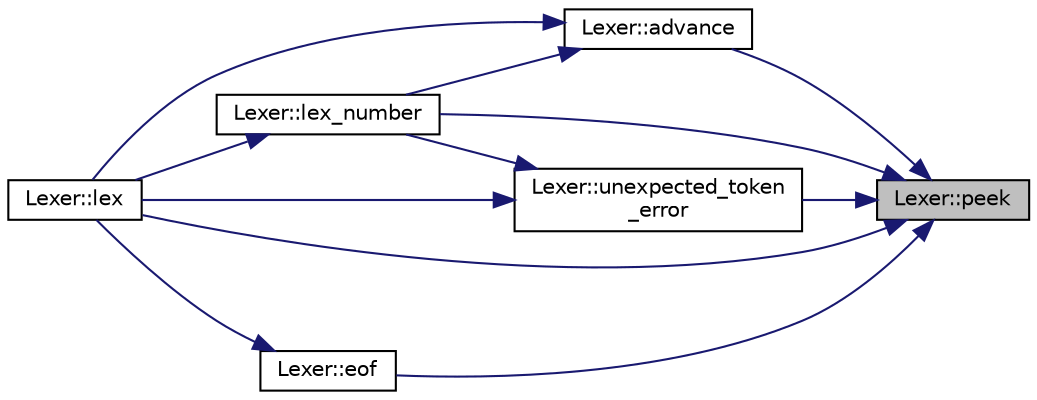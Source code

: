 digraph "Lexer::peek"
{
 // LATEX_PDF_SIZE
  edge [fontname="Helvetica",fontsize="10",labelfontname="Helvetica",labelfontsize="10"];
  node [fontname="Helvetica",fontsize="10",shape=record];
  rankdir="RL";
  Node1 [label="Lexer::peek",height=0.2,width=0.4,color="black", fillcolor="grey75", style="filled", fontcolor="black",tooltip=" "];
  Node1 -> Node2 [dir="back",color="midnightblue",fontsize="10",style="solid"];
  Node2 [label="Lexer::advance",height=0.2,width=0.4,color="black", fillcolor="white", style="filled",URL="$class_lexer.html#aa834f0ff86c9de0ae57ad46f2979eec3",tooltip=" "];
  Node2 -> Node3 [dir="back",color="midnightblue",fontsize="10",style="solid"];
  Node3 [label="Lexer::lex",height=0.2,width=0.4,color="black", fillcolor="white", style="filled",URL="$class_lexer.html#ae0fb850d96b35ae222a1ec35743d350b",tooltip=" "];
  Node2 -> Node4 [dir="back",color="midnightblue",fontsize="10",style="solid"];
  Node4 [label="Lexer::lex_number",height=0.2,width=0.4,color="black", fillcolor="white", style="filled",URL="$class_lexer.html#a84a1c1416cfc5ddbac24049eeec3193d",tooltip=" "];
  Node4 -> Node3 [dir="back",color="midnightblue",fontsize="10",style="solid"];
  Node1 -> Node5 [dir="back",color="midnightblue",fontsize="10",style="solid"];
  Node5 [label="Lexer::eof",height=0.2,width=0.4,color="black", fillcolor="white", style="filled",URL="$class_lexer.html#a29b12591273959e881a0cb9e59e31454",tooltip=" "];
  Node5 -> Node3 [dir="back",color="midnightblue",fontsize="10",style="solid"];
  Node1 -> Node3 [dir="back",color="midnightblue",fontsize="10",style="solid"];
  Node1 -> Node4 [dir="back",color="midnightblue",fontsize="10",style="solid"];
  Node1 -> Node6 [dir="back",color="midnightblue",fontsize="10",style="solid"];
  Node6 [label="Lexer::unexpected_token\l_error",height=0.2,width=0.4,color="black", fillcolor="white", style="filled",URL="$class_lexer.html#a5a65e4a2d6a852776027187aeee161d1",tooltip=" "];
  Node6 -> Node3 [dir="back",color="midnightblue",fontsize="10",style="solid"];
  Node6 -> Node4 [dir="back",color="midnightblue",fontsize="10",style="solid"];
}
